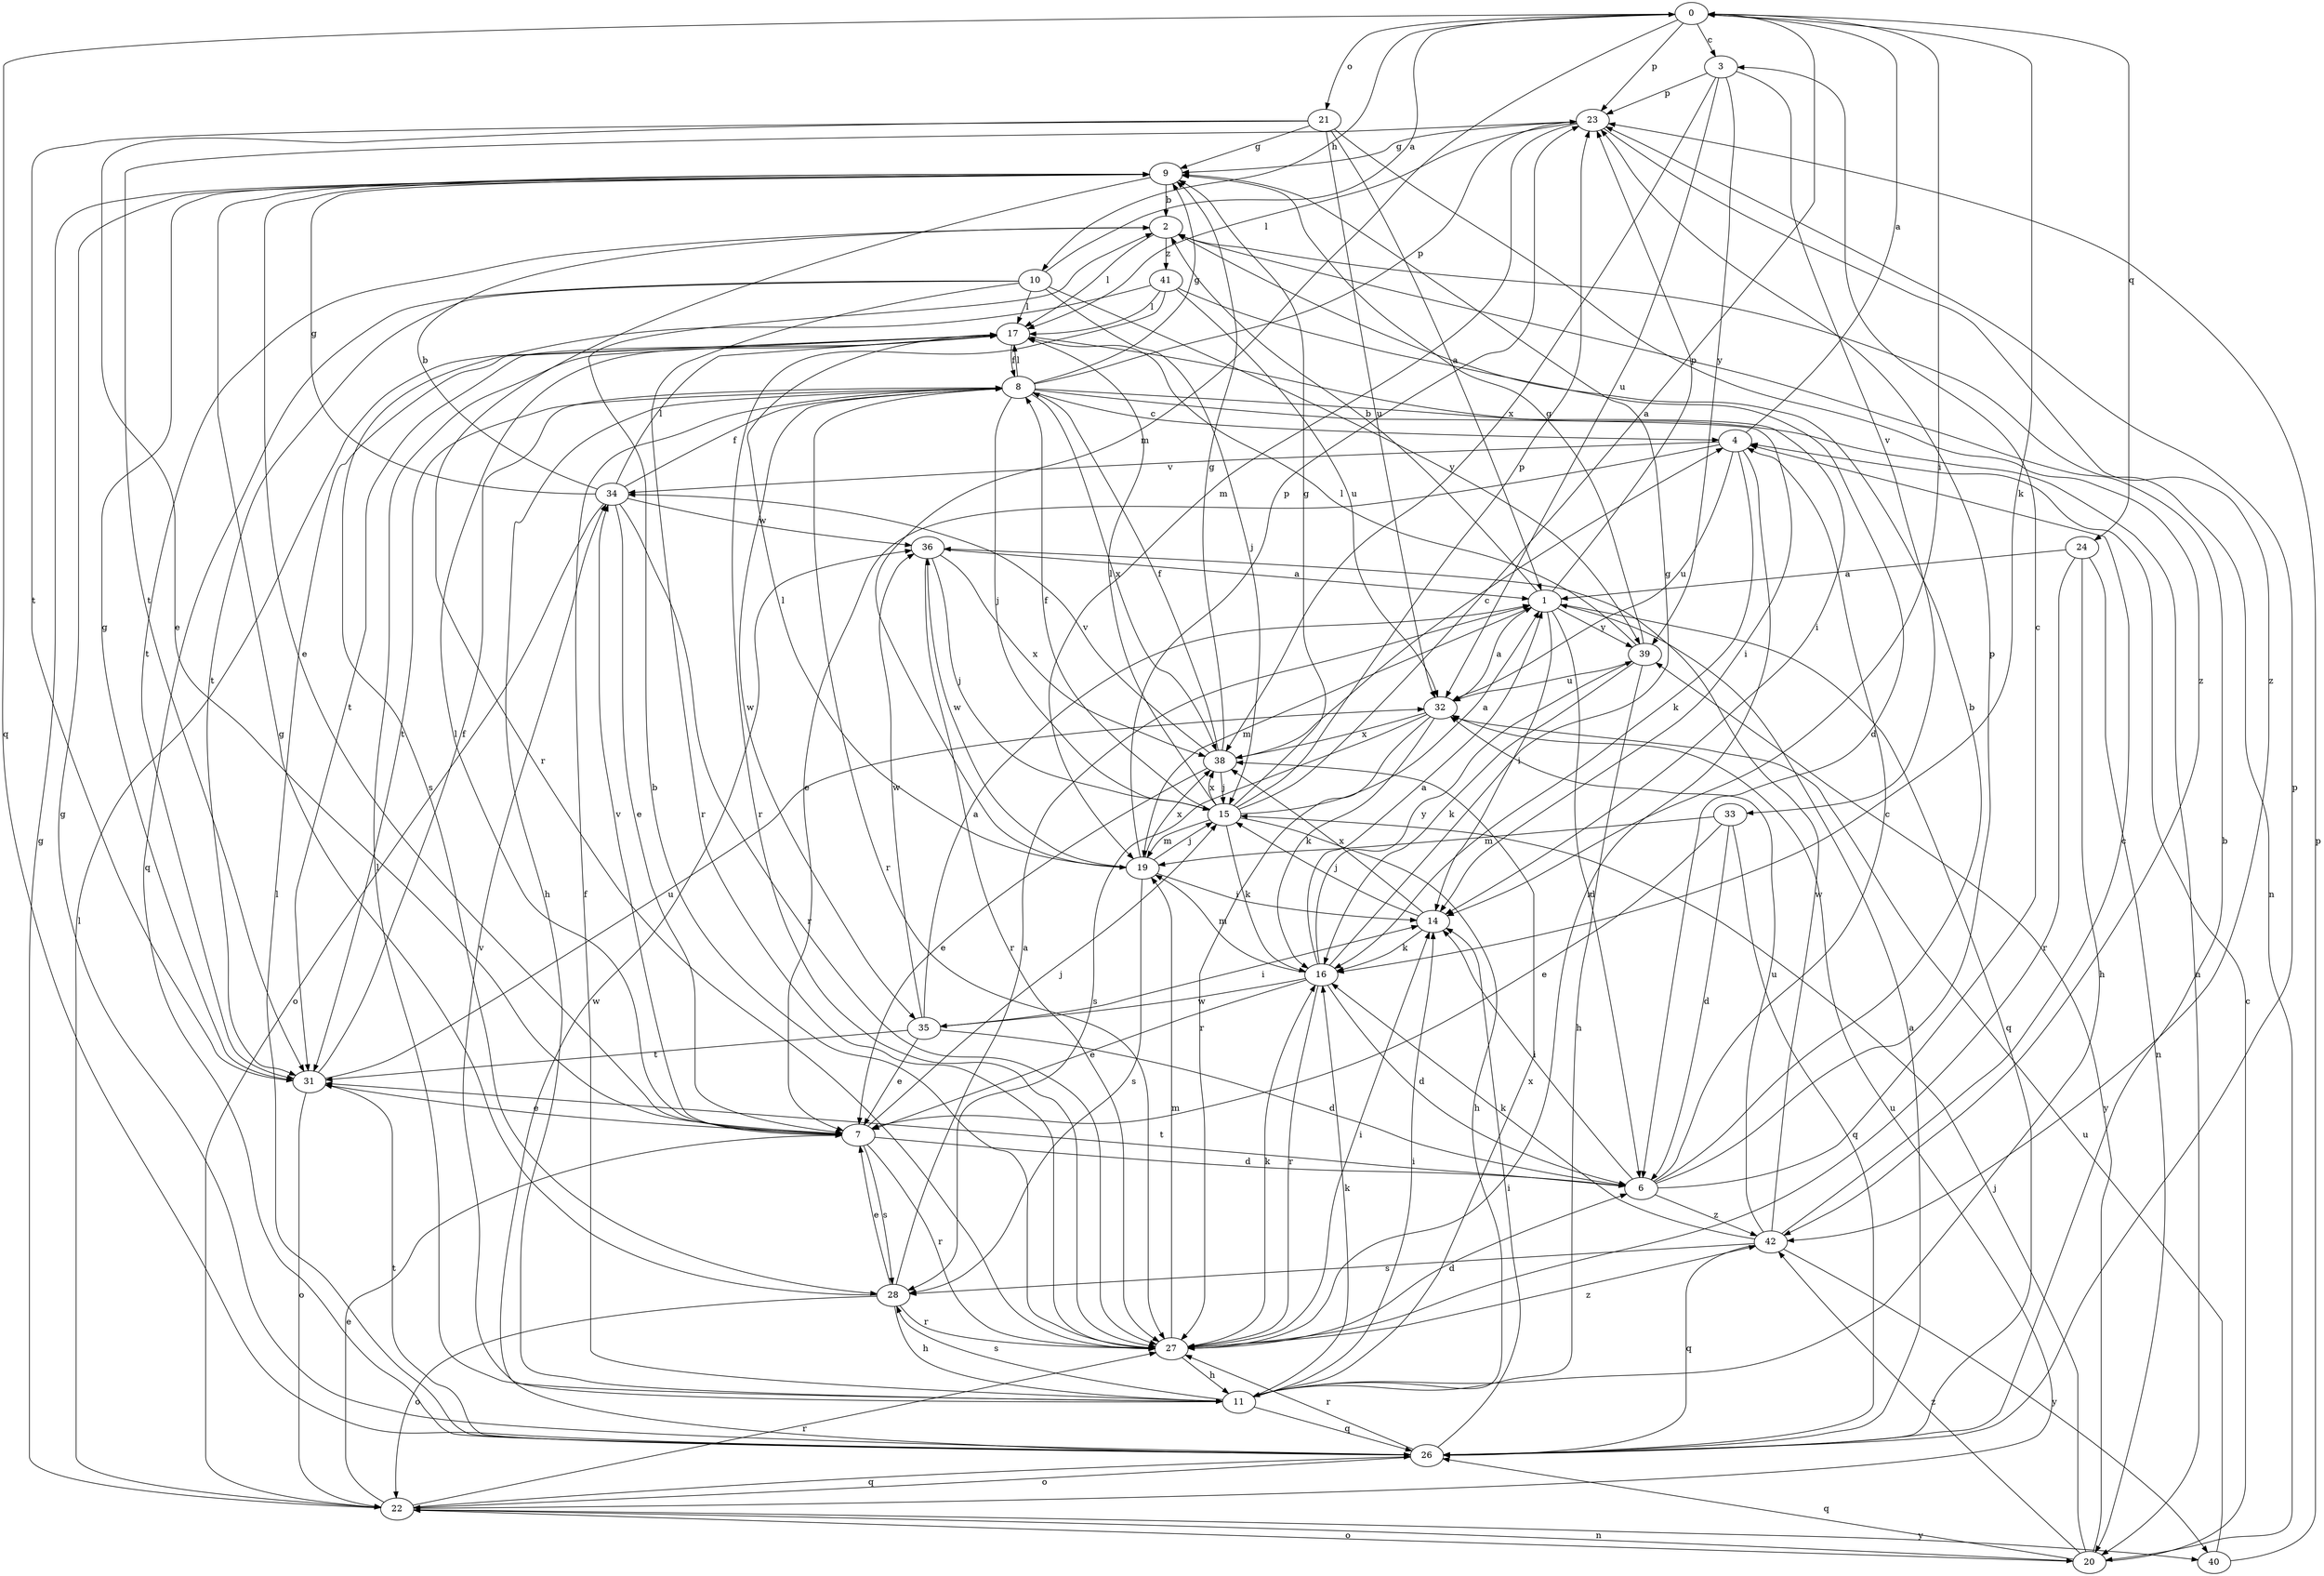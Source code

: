 strict digraph  {
0;
1;
2;
3;
4;
6;
7;
8;
9;
10;
11;
14;
15;
16;
17;
19;
20;
21;
22;
23;
24;
26;
27;
28;
31;
32;
33;
34;
35;
36;
38;
39;
40;
41;
42;
0 -> 3  [label=c];
0 -> 10  [label=h];
0 -> 14  [label=i];
0 -> 16  [label=k];
0 -> 19  [label=m];
0 -> 21  [label=o];
0 -> 23  [label=p];
0 -> 24  [label=q];
0 -> 26  [label=q];
1 -> 2  [label=b];
1 -> 6  [label=d];
1 -> 14  [label=i];
1 -> 19  [label=m];
1 -> 23  [label=p];
1 -> 26  [label=q];
1 -> 39  [label=y];
2 -> 17  [label=l];
2 -> 20  [label=n];
2 -> 31  [label=t];
2 -> 41  [label=z];
3 -> 23  [label=p];
3 -> 32  [label=u];
3 -> 33  [label=v];
3 -> 38  [label=x];
3 -> 39  [label=y];
4 -> 0  [label=a];
4 -> 7  [label=e];
4 -> 16  [label=k];
4 -> 27  [label=r];
4 -> 32  [label=u];
4 -> 34  [label=v];
6 -> 2  [label=b];
6 -> 3  [label=c];
6 -> 4  [label=c];
6 -> 14  [label=i];
6 -> 23  [label=p];
6 -> 31  [label=t];
6 -> 42  [label=z];
7 -> 6  [label=d];
7 -> 15  [label=j];
7 -> 17  [label=l];
7 -> 27  [label=r];
7 -> 28  [label=s];
7 -> 34  [label=v];
8 -> 4  [label=c];
8 -> 9  [label=g];
8 -> 11  [label=h];
8 -> 14  [label=i];
8 -> 15  [label=j];
8 -> 17  [label=l];
8 -> 20  [label=n];
8 -> 23  [label=p];
8 -> 27  [label=r];
8 -> 31  [label=t];
8 -> 35  [label=w];
8 -> 38  [label=x];
9 -> 2  [label=b];
9 -> 7  [label=e];
9 -> 27  [label=r];
10 -> 0  [label=a];
10 -> 15  [label=j];
10 -> 17  [label=l];
10 -> 26  [label=q];
10 -> 27  [label=r];
10 -> 31  [label=t];
10 -> 39  [label=y];
11 -> 8  [label=f];
11 -> 14  [label=i];
11 -> 16  [label=k];
11 -> 17  [label=l];
11 -> 26  [label=q];
11 -> 28  [label=s];
11 -> 34  [label=v];
11 -> 38  [label=x];
14 -> 15  [label=j];
14 -> 16  [label=k];
14 -> 38  [label=x];
15 -> 0  [label=a];
15 -> 1  [label=a];
15 -> 8  [label=f];
15 -> 9  [label=g];
15 -> 11  [label=h];
15 -> 16  [label=k];
15 -> 17  [label=l];
15 -> 19  [label=m];
15 -> 23  [label=p];
15 -> 38  [label=x];
16 -> 1  [label=a];
16 -> 6  [label=d];
16 -> 7  [label=e];
16 -> 9  [label=g];
16 -> 19  [label=m];
16 -> 27  [label=r];
16 -> 35  [label=w];
16 -> 39  [label=y];
17 -> 8  [label=f];
17 -> 14  [label=i];
17 -> 31  [label=t];
19 -> 14  [label=i];
19 -> 15  [label=j];
19 -> 17  [label=l];
19 -> 23  [label=p];
19 -> 28  [label=s];
19 -> 36  [label=w];
19 -> 38  [label=x];
20 -> 4  [label=c];
20 -> 15  [label=j];
20 -> 22  [label=o];
20 -> 26  [label=q];
20 -> 39  [label=y];
20 -> 42  [label=z];
21 -> 1  [label=a];
21 -> 7  [label=e];
21 -> 9  [label=g];
21 -> 31  [label=t];
21 -> 32  [label=u];
21 -> 42  [label=z];
22 -> 7  [label=e];
22 -> 9  [label=g];
22 -> 17  [label=l];
22 -> 20  [label=n];
22 -> 26  [label=q];
22 -> 27  [label=r];
22 -> 32  [label=u];
22 -> 40  [label=y];
23 -> 9  [label=g];
23 -> 17  [label=l];
23 -> 19  [label=m];
23 -> 31  [label=t];
23 -> 42  [label=z];
24 -> 1  [label=a];
24 -> 11  [label=h];
24 -> 20  [label=n];
24 -> 27  [label=r];
26 -> 1  [label=a];
26 -> 2  [label=b];
26 -> 9  [label=g];
26 -> 14  [label=i];
26 -> 17  [label=l];
26 -> 22  [label=o];
26 -> 23  [label=p];
26 -> 27  [label=r];
26 -> 31  [label=t];
26 -> 36  [label=w];
27 -> 2  [label=b];
27 -> 6  [label=d];
27 -> 11  [label=h];
27 -> 14  [label=i];
27 -> 16  [label=k];
27 -> 19  [label=m];
27 -> 42  [label=z];
28 -> 1  [label=a];
28 -> 7  [label=e];
28 -> 9  [label=g];
28 -> 11  [label=h];
28 -> 22  [label=o];
28 -> 27  [label=r];
31 -> 7  [label=e];
31 -> 8  [label=f];
31 -> 9  [label=g];
31 -> 22  [label=o];
31 -> 32  [label=u];
32 -> 1  [label=a];
32 -> 16  [label=k];
32 -> 27  [label=r];
32 -> 28  [label=s];
32 -> 38  [label=x];
33 -> 6  [label=d];
33 -> 7  [label=e];
33 -> 19  [label=m];
33 -> 26  [label=q];
34 -> 2  [label=b];
34 -> 7  [label=e];
34 -> 8  [label=f];
34 -> 9  [label=g];
34 -> 17  [label=l];
34 -> 22  [label=o];
34 -> 27  [label=r];
34 -> 36  [label=w];
35 -> 1  [label=a];
35 -> 6  [label=d];
35 -> 7  [label=e];
35 -> 14  [label=i];
35 -> 31  [label=t];
35 -> 36  [label=w];
36 -> 1  [label=a];
36 -> 15  [label=j];
36 -> 27  [label=r];
36 -> 38  [label=x];
38 -> 4  [label=c];
38 -> 7  [label=e];
38 -> 8  [label=f];
38 -> 9  [label=g];
38 -> 15  [label=j];
38 -> 34  [label=v];
39 -> 9  [label=g];
39 -> 11  [label=h];
39 -> 16  [label=k];
39 -> 17  [label=l];
39 -> 32  [label=u];
40 -> 23  [label=p];
40 -> 32  [label=u];
41 -> 6  [label=d];
41 -> 17  [label=l];
41 -> 27  [label=r];
41 -> 28  [label=s];
41 -> 32  [label=u];
42 -> 4  [label=c];
42 -> 16  [label=k];
42 -> 26  [label=q];
42 -> 28  [label=s];
42 -> 32  [label=u];
42 -> 36  [label=w];
42 -> 40  [label=y];
}
